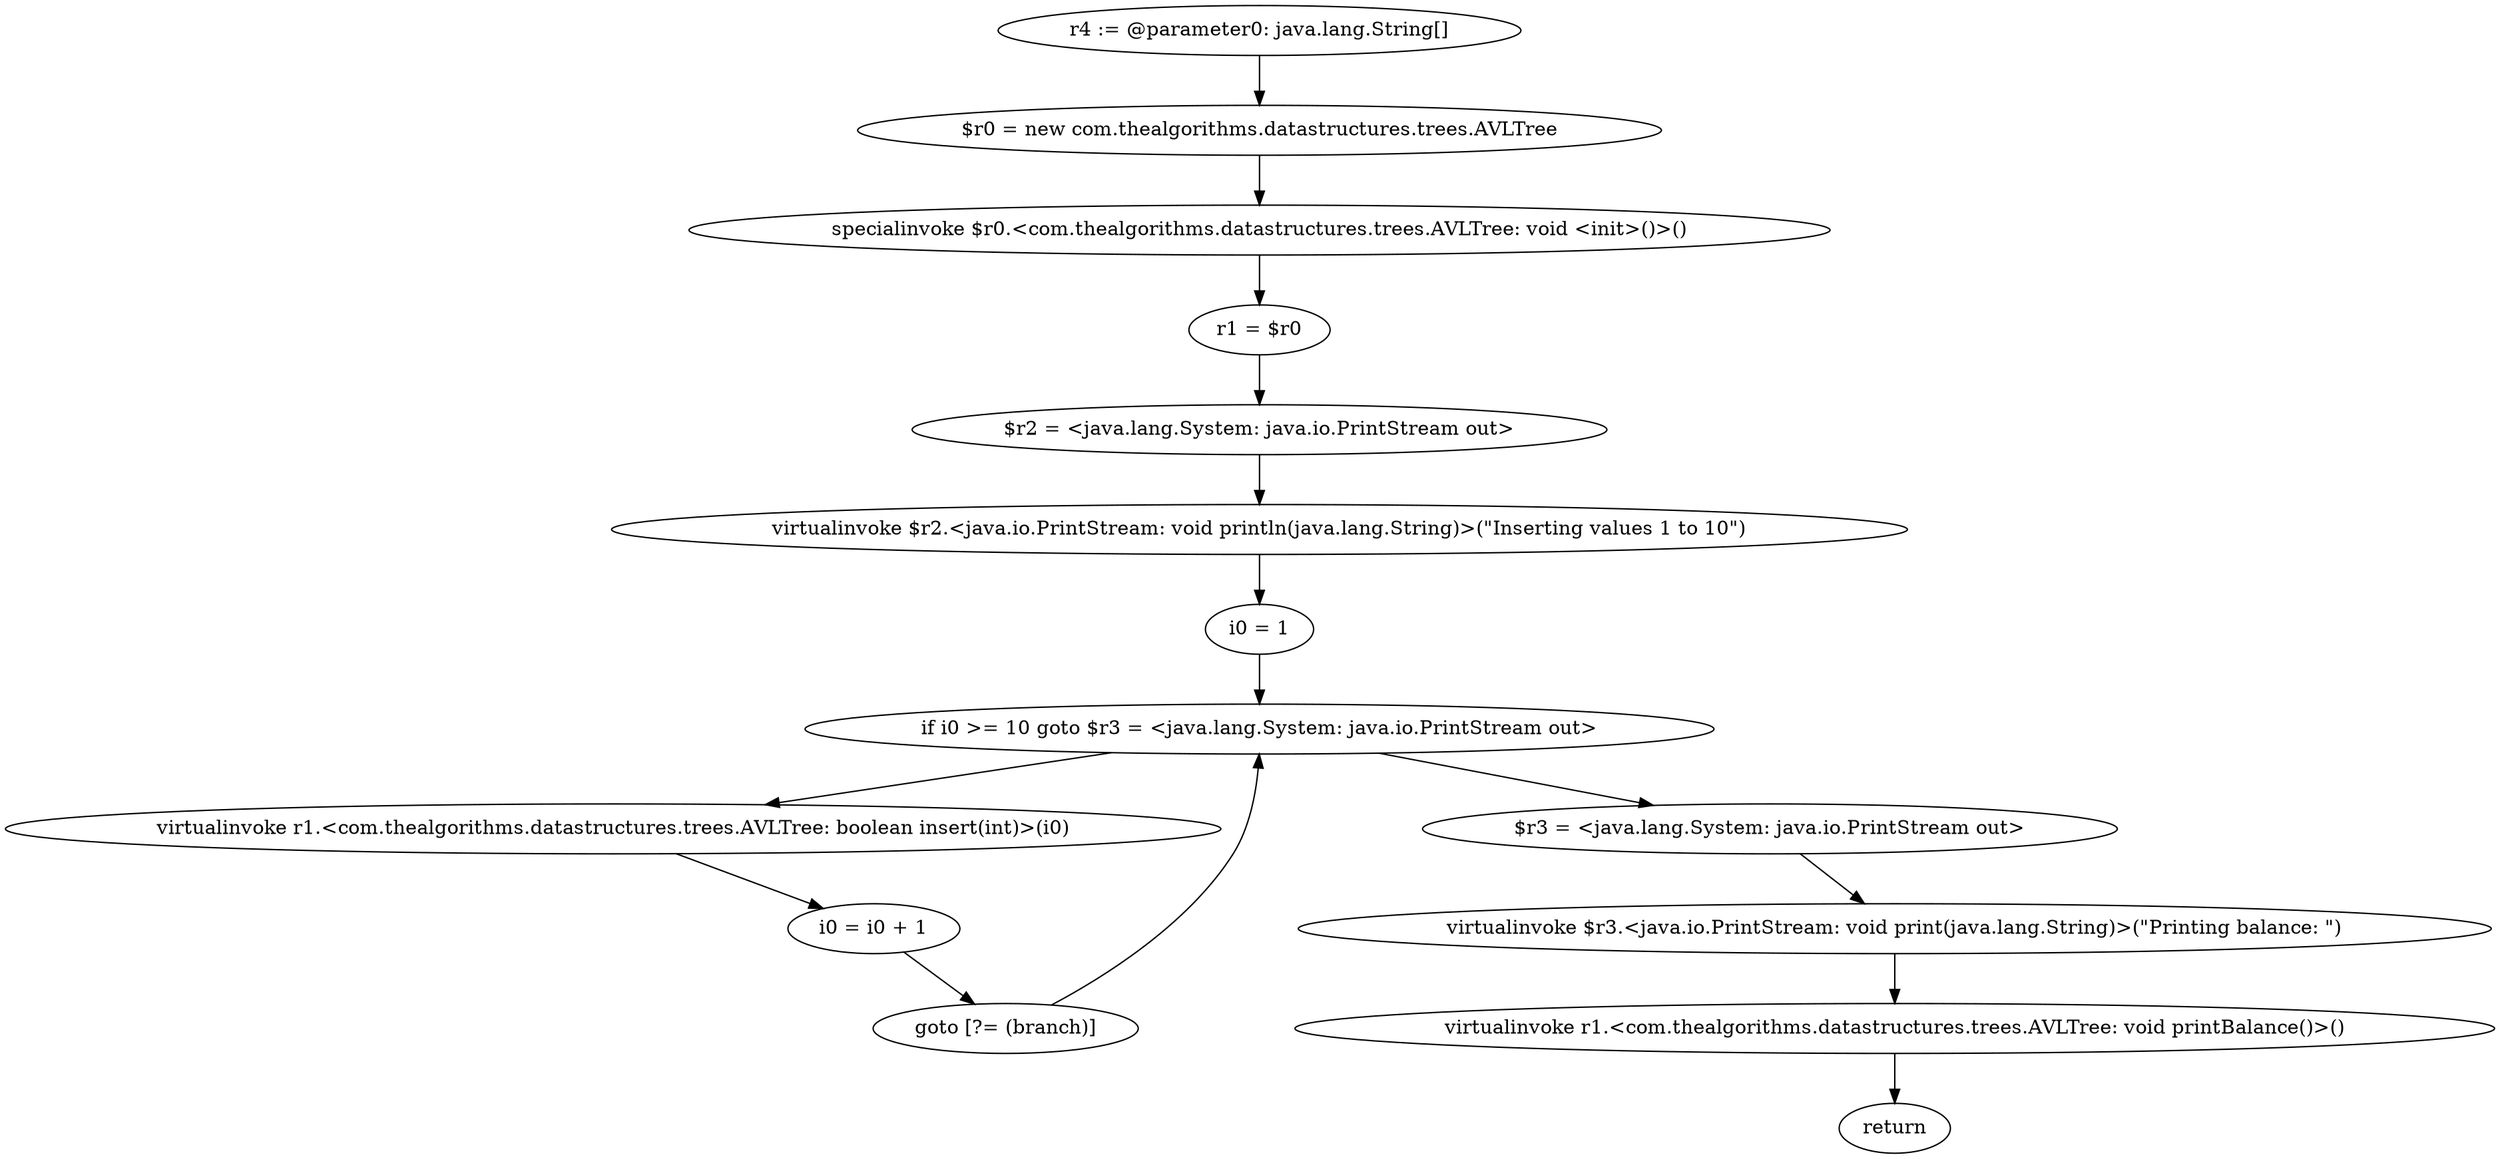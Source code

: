 digraph "unitGraph" {
    "r4 := @parameter0: java.lang.String[]"
    "$r0 = new com.thealgorithms.datastructures.trees.AVLTree"
    "specialinvoke $r0.<com.thealgorithms.datastructures.trees.AVLTree: void <init>()>()"
    "r1 = $r0"
    "$r2 = <java.lang.System: java.io.PrintStream out>"
    "virtualinvoke $r2.<java.io.PrintStream: void println(java.lang.String)>(\"Inserting values 1 to 10\")"
    "i0 = 1"
    "if i0 >= 10 goto $r3 = <java.lang.System: java.io.PrintStream out>"
    "virtualinvoke r1.<com.thealgorithms.datastructures.trees.AVLTree: boolean insert(int)>(i0)"
    "i0 = i0 + 1"
    "goto [?= (branch)]"
    "$r3 = <java.lang.System: java.io.PrintStream out>"
    "virtualinvoke $r3.<java.io.PrintStream: void print(java.lang.String)>(\"Printing balance: \")"
    "virtualinvoke r1.<com.thealgorithms.datastructures.trees.AVLTree: void printBalance()>()"
    "return"
    "r4 := @parameter0: java.lang.String[]"->"$r0 = new com.thealgorithms.datastructures.trees.AVLTree";
    "$r0 = new com.thealgorithms.datastructures.trees.AVLTree"->"specialinvoke $r0.<com.thealgorithms.datastructures.trees.AVLTree: void <init>()>()";
    "specialinvoke $r0.<com.thealgorithms.datastructures.trees.AVLTree: void <init>()>()"->"r1 = $r0";
    "r1 = $r0"->"$r2 = <java.lang.System: java.io.PrintStream out>";
    "$r2 = <java.lang.System: java.io.PrintStream out>"->"virtualinvoke $r2.<java.io.PrintStream: void println(java.lang.String)>(\"Inserting values 1 to 10\")";
    "virtualinvoke $r2.<java.io.PrintStream: void println(java.lang.String)>(\"Inserting values 1 to 10\")"->"i0 = 1";
    "i0 = 1"->"if i0 >= 10 goto $r3 = <java.lang.System: java.io.PrintStream out>";
    "if i0 >= 10 goto $r3 = <java.lang.System: java.io.PrintStream out>"->"virtualinvoke r1.<com.thealgorithms.datastructures.trees.AVLTree: boolean insert(int)>(i0)";
    "if i0 >= 10 goto $r3 = <java.lang.System: java.io.PrintStream out>"->"$r3 = <java.lang.System: java.io.PrintStream out>";
    "virtualinvoke r1.<com.thealgorithms.datastructures.trees.AVLTree: boolean insert(int)>(i0)"->"i0 = i0 + 1";
    "i0 = i0 + 1"->"goto [?= (branch)]";
    "goto [?= (branch)]"->"if i0 >= 10 goto $r3 = <java.lang.System: java.io.PrintStream out>";
    "$r3 = <java.lang.System: java.io.PrintStream out>"->"virtualinvoke $r3.<java.io.PrintStream: void print(java.lang.String)>(\"Printing balance: \")";
    "virtualinvoke $r3.<java.io.PrintStream: void print(java.lang.String)>(\"Printing balance: \")"->"virtualinvoke r1.<com.thealgorithms.datastructures.trees.AVLTree: void printBalance()>()";
    "virtualinvoke r1.<com.thealgorithms.datastructures.trees.AVLTree: void printBalance()>()"->"return";
}
